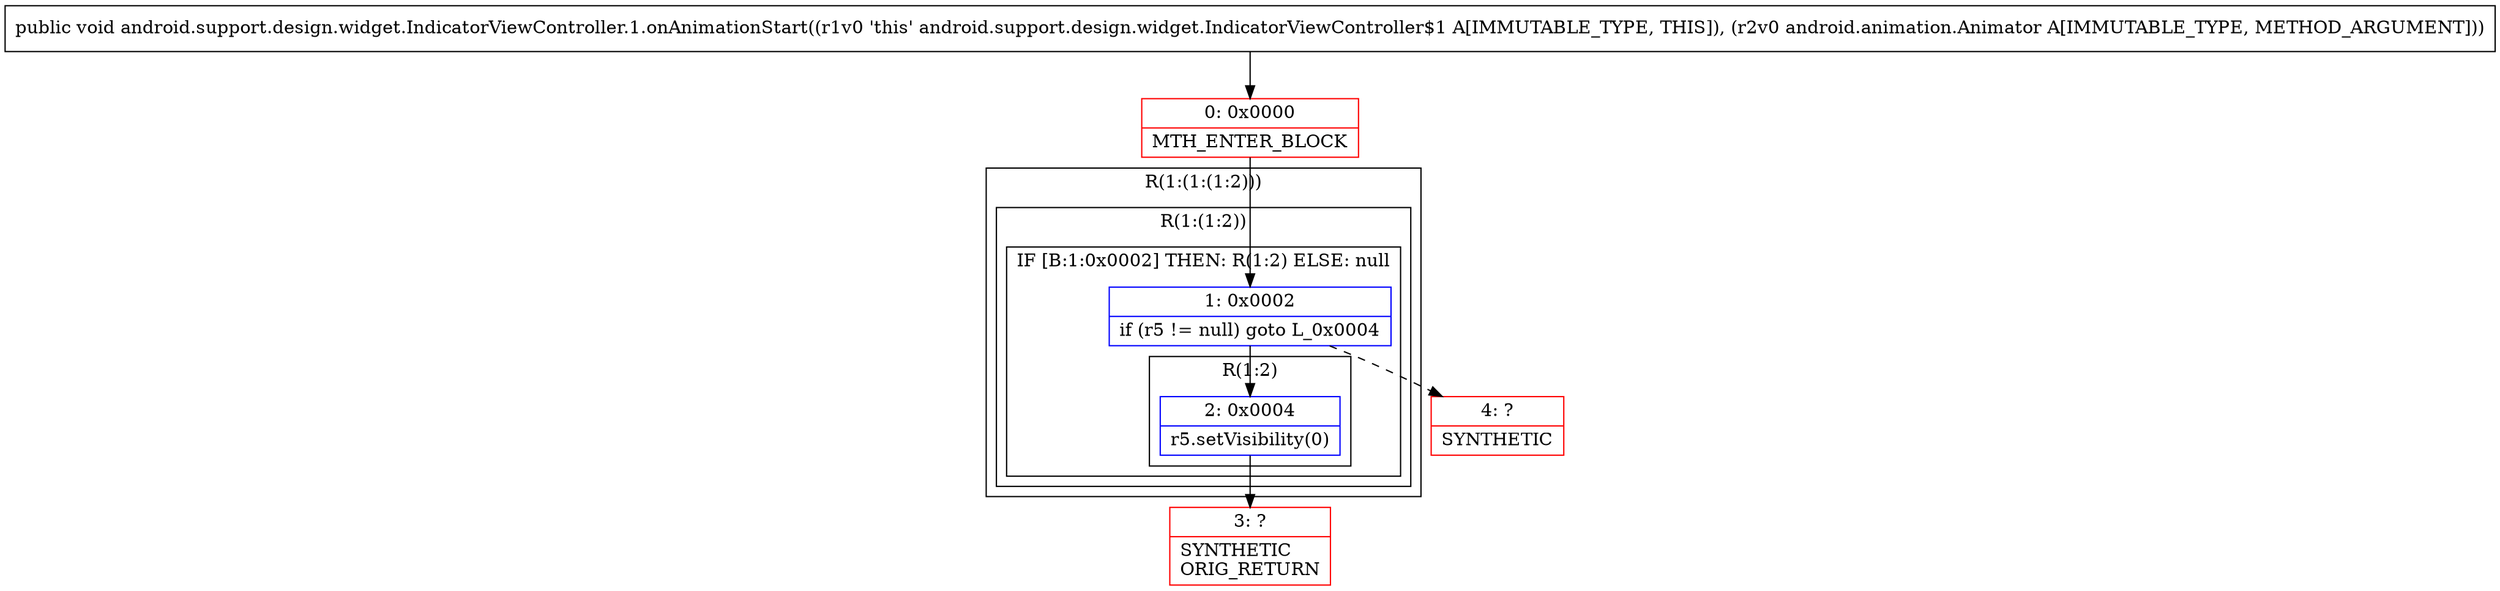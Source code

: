 digraph "CFG forandroid.support.design.widget.IndicatorViewController.1.onAnimationStart(Landroid\/animation\/Animator;)V" {
subgraph cluster_Region_1448226081 {
label = "R(1:(1:(1:2)))";
node [shape=record,color=blue];
subgraph cluster_Region_52727857 {
label = "R(1:(1:2))";
node [shape=record,color=blue];
subgraph cluster_IfRegion_2054092740 {
label = "IF [B:1:0x0002] THEN: R(1:2) ELSE: null";
node [shape=record,color=blue];
Node_1 [shape=record,label="{1\:\ 0x0002|if (r5 != null) goto L_0x0004\l}"];
subgraph cluster_Region_1870482488 {
label = "R(1:2)";
node [shape=record,color=blue];
Node_2 [shape=record,label="{2\:\ 0x0004|r5.setVisibility(0)\l}"];
}
}
}
}
Node_0 [shape=record,color=red,label="{0\:\ 0x0000|MTH_ENTER_BLOCK\l}"];
Node_3 [shape=record,color=red,label="{3\:\ ?|SYNTHETIC\lORIG_RETURN\l}"];
Node_4 [shape=record,color=red,label="{4\:\ ?|SYNTHETIC\l}"];
MethodNode[shape=record,label="{public void android.support.design.widget.IndicatorViewController.1.onAnimationStart((r1v0 'this' android.support.design.widget.IndicatorViewController$1 A[IMMUTABLE_TYPE, THIS]), (r2v0 android.animation.Animator A[IMMUTABLE_TYPE, METHOD_ARGUMENT])) }"];
MethodNode -> Node_0;
Node_1 -> Node_2;
Node_1 -> Node_4[style=dashed];
Node_2 -> Node_3;
Node_0 -> Node_1;
}

